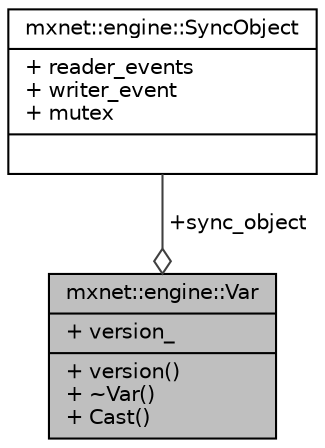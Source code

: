 digraph "mxnet::engine::Var"
{
 // LATEX_PDF_SIZE
  edge [fontname="Helvetica",fontsize="10",labelfontname="Helvetica",labelfontsize="10"];
  node [fontname="Helvetica",fontsize="10",shape=record];
  Node1 [label="{mxnet::engine::Var\n|+ version_\l|+ version()\l+ ~Var()\l+ Cast()\l}",height=0.2,width=0.4,color="black", fillcolor="grey75", style="filled", fontcolor="black",tooltip="base class of engine variables."];
  Node2 -> Node1 [color="grey25",fontsize="10",style="solid",label=" +sync_object" ,arrowhead="odiamond",fontname="Helvetica"];
  Node2 [label="{mxnet::engine::SyncObject\n|+ reader_events\l+ writer_event\l+ mutex\l|}",height=0.2,width=0.4,color="black", fillcolor="white", style="filled",URL="$structmxnet_1_1engine_1_1SyncObject.html",tooltip="struct containing cuda events and variables needed for the dependencies."];
}
